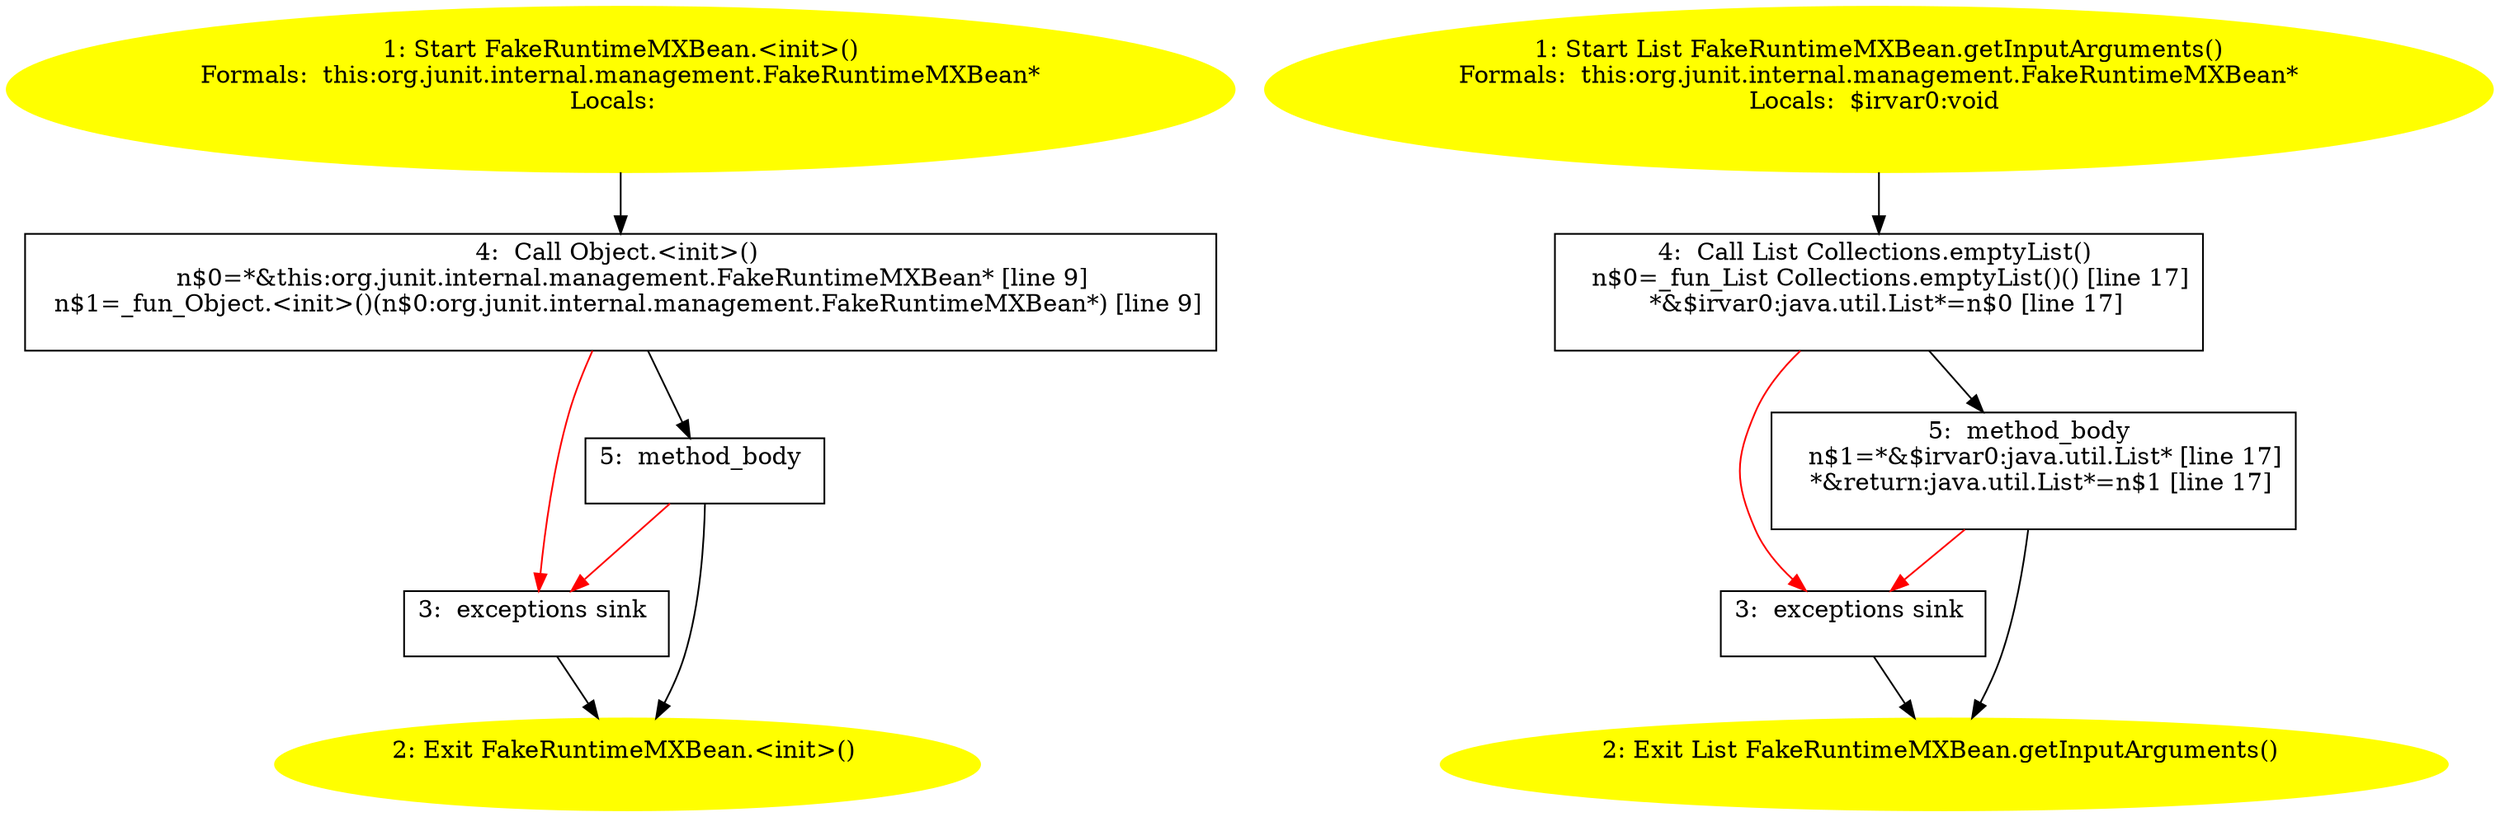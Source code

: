 /* @generated */
digraph cfg {
"org.junit.internal.management.FakeRuntimeMXBean.<init>().8aa869976eba9d25242712e792047162_1" [label="1: Start FakeRuntimeMXBean.<init>()\nFormals:  this:org.junit.internal.management.FakeRuntimeMXBean*\nLocals:  \n  " color=yellow style=filled]
	

	 "org.junit.internal.management.FakeRuntimeMXBean.<init>().8aa869976eba9d25242712e792047162_1" -> "org.junit.internal.management.FakeRuntimeMXBean.<init>().8aa869976eba9d25242712e792047162_4" ;
"org.junit.internal.management.FakeRuntimeMXBean.<init>().8aa869976eba9d25242712e792047162_2" [label="2: Exit FakeRuntimeMXBean.<init>() \n  " color=yellow style=filled]
	

"org.junit.internal.management.FakeRuntimeMXBean.<init>().8aa869976eba9d25242712e792047162_3" [label="3:  exceptions sink \n  " shape="box"]
	

	 "org.junit.internal.management.FakeRuntimeMXBean.<init>().8aa869976eba9d25242712e792047162_3" -> "org.junit.internal.management.FakeRuntimeMXBean.<init>().8aa869976eba9d25242712e792047162_2" ;
"org.junit.internal.management.FakeRuntimeMXBean.<init>().8aa869976eba9d25242712e792047162_4" [label="4:  Call Object.<init>() \n   n$0=*&this:org.junit.internal.management.FakeRuntimeMXBean* [line 9]\n  n$1=_fun_Object.<init>()(n$0:org.junit.internal.management.FakeRuntimeMXBean*) [line 9]\n " shape="box"]
	

	 "org.junit.internal.management.FakeRuntimeMXBean.<init>().8aa869976eba9d25242712e792047162_4" -> "org.junit.internal.management.FakeRuntimeMXBean.<init>().8aa869976eba9d25242712e792047162_5" ;
	 "org.junit.internal.management.FakeRuntimeMXBean.<init>().8aa869976eba9d25242712e792047162_4" -> "org.junit.internal.management.FakeRuntimeMXBean.<init>().8aa869976eba9d25242712e792047162_3" [color="red" ];
"org.junit.internal.management.FakeRuntimeMXBean.<init>().8aa869976eba9d25242712e792047162_5" [label="5:  method_body \n  " shape="box"]
	

	 "org.junit.internal.management.FakeRuntimeMXBean.<init>().8aa869976eba9d25242712e792047162_5" -> "org.junit.internal.management.FakeRuntimeMXBean.<init>().8aa869976eba9d25242712e792047162_2" ;
	 "org.junit.internal.management.FakeRuntimeMXBean.<init>().8aa869976eba9d25242712e792047162_5" -> "org.junit.internal.management.FakeRuntimeMXBean.<init>().8aa869976eba9d25242712e792047162_3" [color="red" ];
"org.junit.internal.management.FakeRuntimeMXBean.getInputArguments():java.util.List.b233c658867ed5b43685faef946acc87_1" [label="1: Start List FakeRuntimeMXBean.getInputArguments()\nFormals:  this:org.junit.internal.management.FakeRuntimeMXBean*\nLocals:  $irvar0:void \n  " color=yellow style=filled]
	

	 "org.junit.internal.management.FakeRuntimeMXBean.getInputArguments():java.util.List.b233c658867ed5b43685faef946acc87_1" -> "org.junit.internal.management.FakeRuntimeMXBean.getInputArguments():java.util.List.b233c658867ed5b43685faef946acc87_4" ;
"org.junit.internal.management.FakeRuntimeMXBean.getInputArguments():java.util.List.b233c658867ed5b43685faef946acc87_2" [label="2: Exit List FakeRuntimeMXBean.getInputArguments() \n  " color=yellow style=filled]
	

"org.junit.internal.management.FakeRuntimeMXBean.getInputArguments():java.util.List.b233c658867ed5b43685faef946acc87_3" [label="3:  exceptions sink \n  " shape="box"]
	

	 "org.junit.internal.management.FakeRuntimeMXBean.getInputArguments():java.util.List.b233c658867ed5b43685faef946acc87_3" -> "org.junit.internal.management.FakeRuntimeMXBean.getInputArguments():java.util.List.b233c658867ed5b43685faef946acc87_2" ;
"org.junit.internal.management.FakeRuntimeMXBean.getInputArguments():java.util.List.b233c658867ed5b43685faef946acc87_4" [label="4:  Call List Collections.emptyList() \n   n$0=_fun_List Collections.emptyList()() [line 17]\n  *&$irvar0:java.util.List*=n$0 [line 17]\n " shape="box"]
	

	 "org.junit.internal.management.FakeRuntimeMXBean.getInputArguments():java.util.List.b233c658867ed5b43685faef946acc87_4" -> "org.junit.internal.management.FakeRuntimeMXBean.getInputArguments():java.util.List.b233c658867ed5b43685faef946acc87_5" ;
	 "org.junit.internal.management.FakeRuntimeMXBean.getInputArguments():java.util.List.b233c658867ed5b43685faef946acc87_4" -> "org.junit.internal.management.FakeRuntimeMXBean.getInputArguments():java.util.List.b233c658867ed5b43685faef946acc87_3" [color="red" ];
"org.junit.internal.management.FakeRuntimeMXBean.getInputArguments():java.util.List.b233c658867ed5b43685faef946acc87_5" [label="5:  method_body \n   n$1=*&$irvar0:java.util.List* [line 17]\n  *&return:java.util.List*=n$1 [line 17]\n " shape="box"]
	

	 "org.junit.internal.management.FakeRuntimeMXBean.getInputArguments():java.util.List.b233c658867ed5b43685faef946acc87_5" -> "org.junit.internal.management.FakeRuntimeMXBean.getInputArguments():java.util.List.b233c658867ed5b43685faef946acc87_2" ;
	 "org.junit.internal.management.FakeRuntimeMXBean.getInputArguments():java.util.List.b233c658867ed5b43685faef946acc87_5" -> "org.junit.internal.management.FakeRuntimeMXBean.getInputArguments():java.util.List.b233c658867ed5b43685faef946acc87_3" [color="red" ];
}
